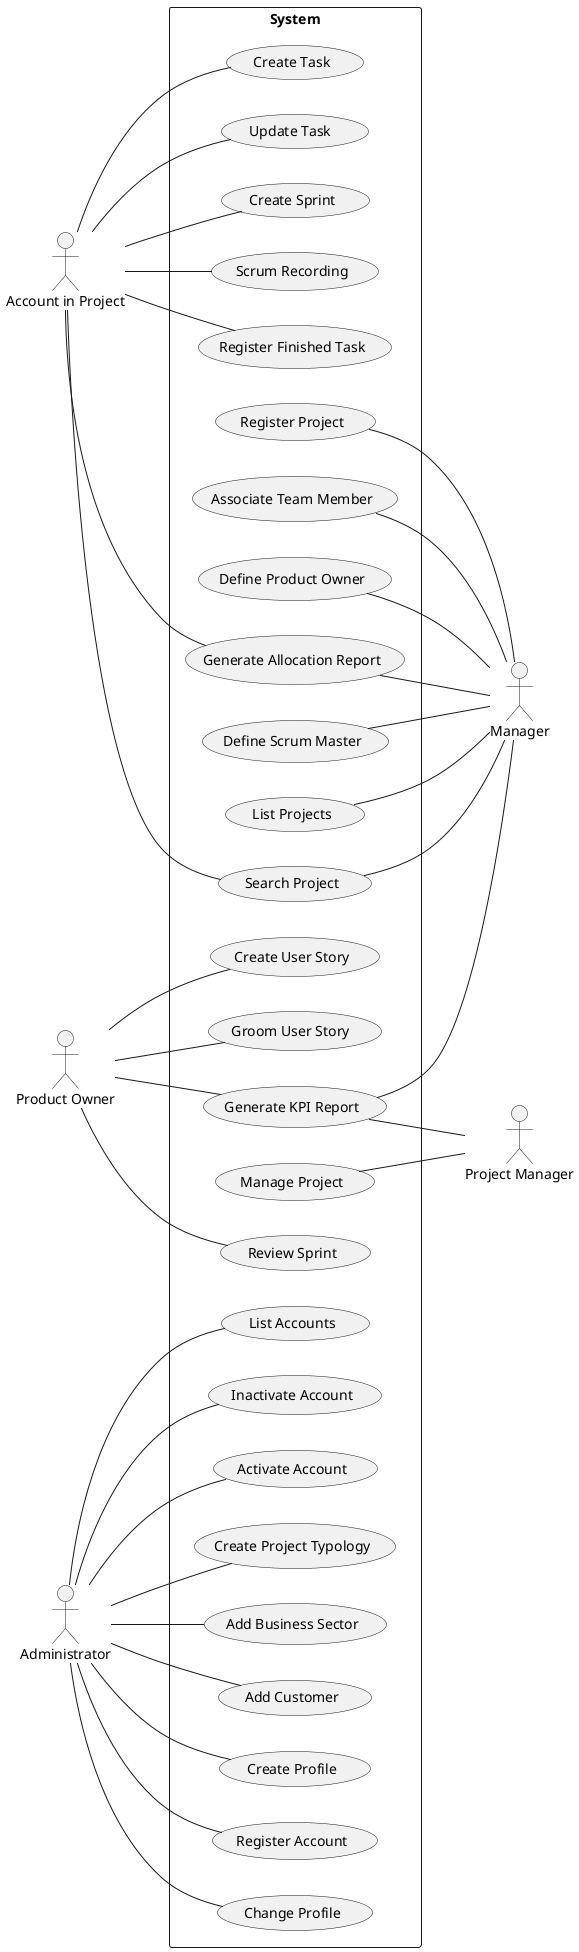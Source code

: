 @startuml

left to right direction
actor "Account in Project" as acc
actor "Manager" as mg
actor "Product Owner" as po
actor "Project Manager" as pm
actor "Administrator" as admin

rectangle System {
  usecase "Create Profile" as US001
  usecase "Register Account" as US002
  usecase "Change Profile" as US003
  usecase "List Accounts" as US004
  usecase "Inactivate Account" as US005
  usecase "Activate Account" as US006
  usecase "Create Project Typology" as US007
  usecase "Add Business Sector" as US008
  usecase "Add Customer" as US009
  usecase "Register Project" as US010
  usecase "Associate Team Member" as US011
  usecase "Define Product Owner" as US012
  usecase "Define Scrum Master" as US013
  usecase "Generate Allocation Report" as US01416
  usecase "List Projects" as US015


  usecase "Manage Project" as UC2
  usecase "Search Project" as UC3
  usecase "Create User Story" as UC5
  usecase "Groom User Story " as UC6
  usecase "Review Sprint" as UC7
  usecase "Create Task" as UC8
  usecase "Update Task " as UC9
  usecase "Generate KPI Report" as UC12
  usecase "Create Sprint" as UC13
  usecase "Scrum Recording" as UC14
  usecase "Register Finished Task" as UC21
}

admin -- US001
admin -- US002
admin -- US003
admin -- US004
admin -- US005
admin -- US006
admin -- US007
admin -- US008
admin -- US009
US010 -- mg
US011 -- mg
US012 -- mg
US013 -- mg
US01416 -- mg
US015 -- mg
US01416 -- acc


UC2 -- pm
UC3 -- mg
acc -- UC3
po -- UC5
po -- UC6
po -- UC7
acc -- UC8
acc -- UC9
UC12 -- mg
UC12 -- pm
po -- UC12
acc -- UC13
acc -- UC14
acc -- UC21

@enduml
